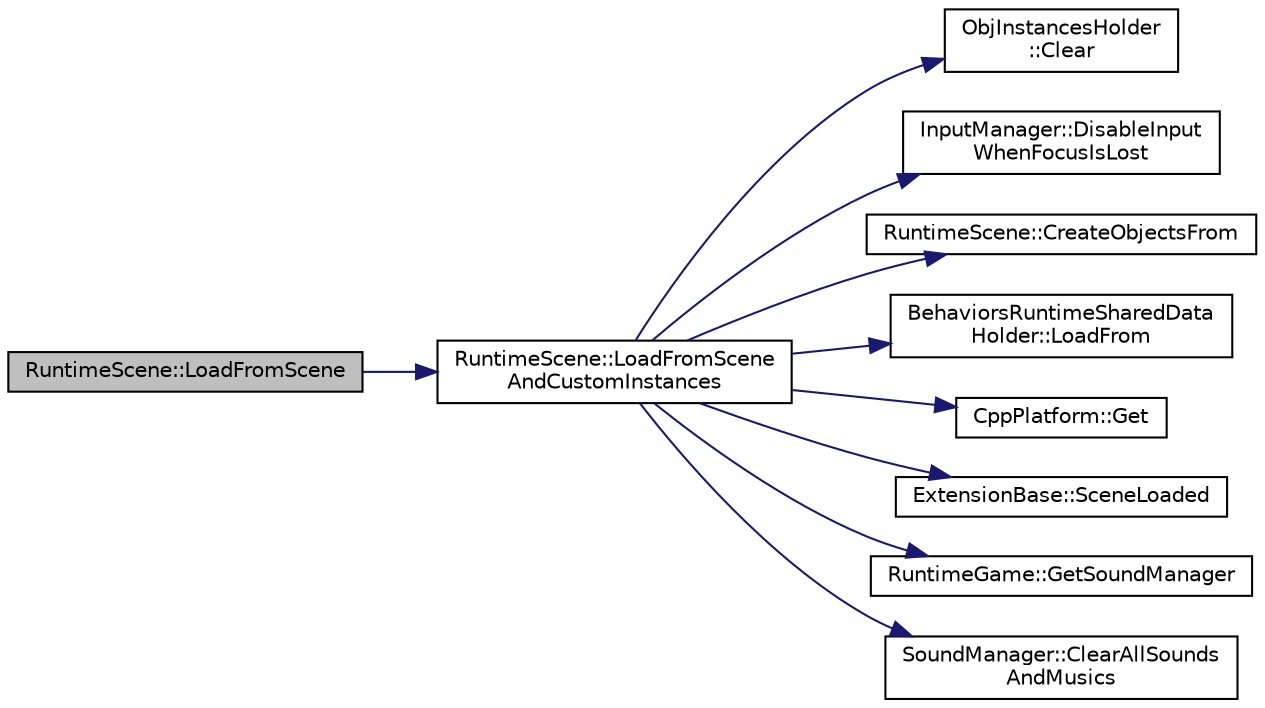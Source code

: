 digraph "RuntimeScene::LoadFromScene"
{
  edge [fontname="Helvetica",fontsize="10",labelfontname="Helvetica",labelfontsize="10"];
  node [fontname="Helvetica",fontsize="10",shape=record];
  rankdir="LR";
  Node1 [label="RuntimeScene::LoadFromScene",height=0.2,width=0.4,color="black", fillcolor="grey75", style="filled", fontcolor="black"];
  Node1 -> Node2 [color="midnightblue",fontsize="10",style="solid",fontname="Helvetica"];
  Node2 [label="RuntimeScene::LoadFromScene\lAndCustomInstances",height=0.2,width=0.4,color="black", fillcolor="white", style="filled",URL="$d7/d7f/class_runtime_scene.html#ab89ec7525a8252224ef493d305f7c076",tooltip="Set up the RuntimeScene using the specified instances and scene. "];
  Node2 -> Node3 [color="midnightblue",fontsize="10",style="solid",fontname="Helvetica"];
  Node3 [label="ObjInstancesHolder\l::Clear",height=0.2,width=0.4,color="black", fillcolor="white", style="filled",URL="$d3/de4/class_obj_instances_holder.html#a4651ecd7b0d9a732333f64b1ec1de131",tooltip="Clear the container. "];
  Node2 -> Node4 [color="midnightblue",fontsize="10",style="solid",fontname="Helvetica"];
  Node4 [label="InputManager::DisableInput\lWhenFocusIsLost",height=0.2,width=0.4,color="black", fillcolor="white", style="filled",URL="$df/dd1/class_input_manager.html#a22f8058cf238c89e0561795ce23efbd7"];
  Node2 -> Node5 [color="midnightblue",fontsize="10",style="solid",fontname="Helvetica"];
  Node5 [label="RuntimeScene::CreateObjectsFrom",height=0.2,width=0.4,color="black", fillcolor="white", style="filled",URL="$d7/d7f/class_runtime_scene.html#abef682468e4b7ea65f029c112fd89dc1"];
  Node2 -> Node6 [color="midnightblue",fontsize="10",style="solid",fontname="Helvetica"];
  Node6 [label="BehaviorsRuntimeSharedData\lHolder::LoadFrom",height=0.2,width=0.4,color="black", fillcolor="white", style="filled",URL="$d4/d30/class_behaviors_runtime_shared_data_holder.html#ae096fe257d190b618a10fd78ed54dcab",tooltip="Create all runtime shared data according to the initial shared data passed as argument. "];
  Node2 -> Node7 [color="midnightblue",fontsize="10",style="solid",fontname="Helvetica"];
  Node7 [label="CppPlatform::Get",height=0.2,width=0.4,color="black", fillcolor="white", style="filled",URL="$d3/d7d/class_cpp_platform.html#a5f9c3cd525df8f09539854d9b8a95a63",tooltip="Get access to the CppPlatform instance. ( CppPlatform is a singleton ). "];
  Node2 -> Node8 [color="midnightblue",fontsize="10",style="solid",fontname="Helvetica"];
  Node8 [label="ExtensionBase::SceneLoaded",height=0.2,width=0.4,color="black", fillcolor="white", style="filled",URL="$d5/de6/class_extension_base.html#a5f32f6e17f6d126ef85b668e988e2128",tooltip="Called when a scene is loaded: Useful to initialize some extensions specific objects related to scene..."];
  Node2 -> Node9 [color="midnightblue",fontsize="10",style="solid",fontname="Helvetica"];
  Node9 [label="RuntimeGame::GetSoundManager",height=0.2,width=0.4,color="black", fillcolor="white", style="filled",URL="$d8/ddb/class_runtime_game.html#a0c6a930cf57c383cc49c8eae1a3e86d6"];
  Node2 -> Node10 [color="midnightblue",fontsize="10",style="solid",fontname="Helvetica"];
  Node10 [label="SoundManager::ClearAllSounds\lAndMusics",height=0.2,width=0.4,color="black", fillcolor="white", style="filled",URL="$d5/dd9/class_sound_manager.html#a2e09a7dd49485af042eb6f3e43d2e641"];
}
